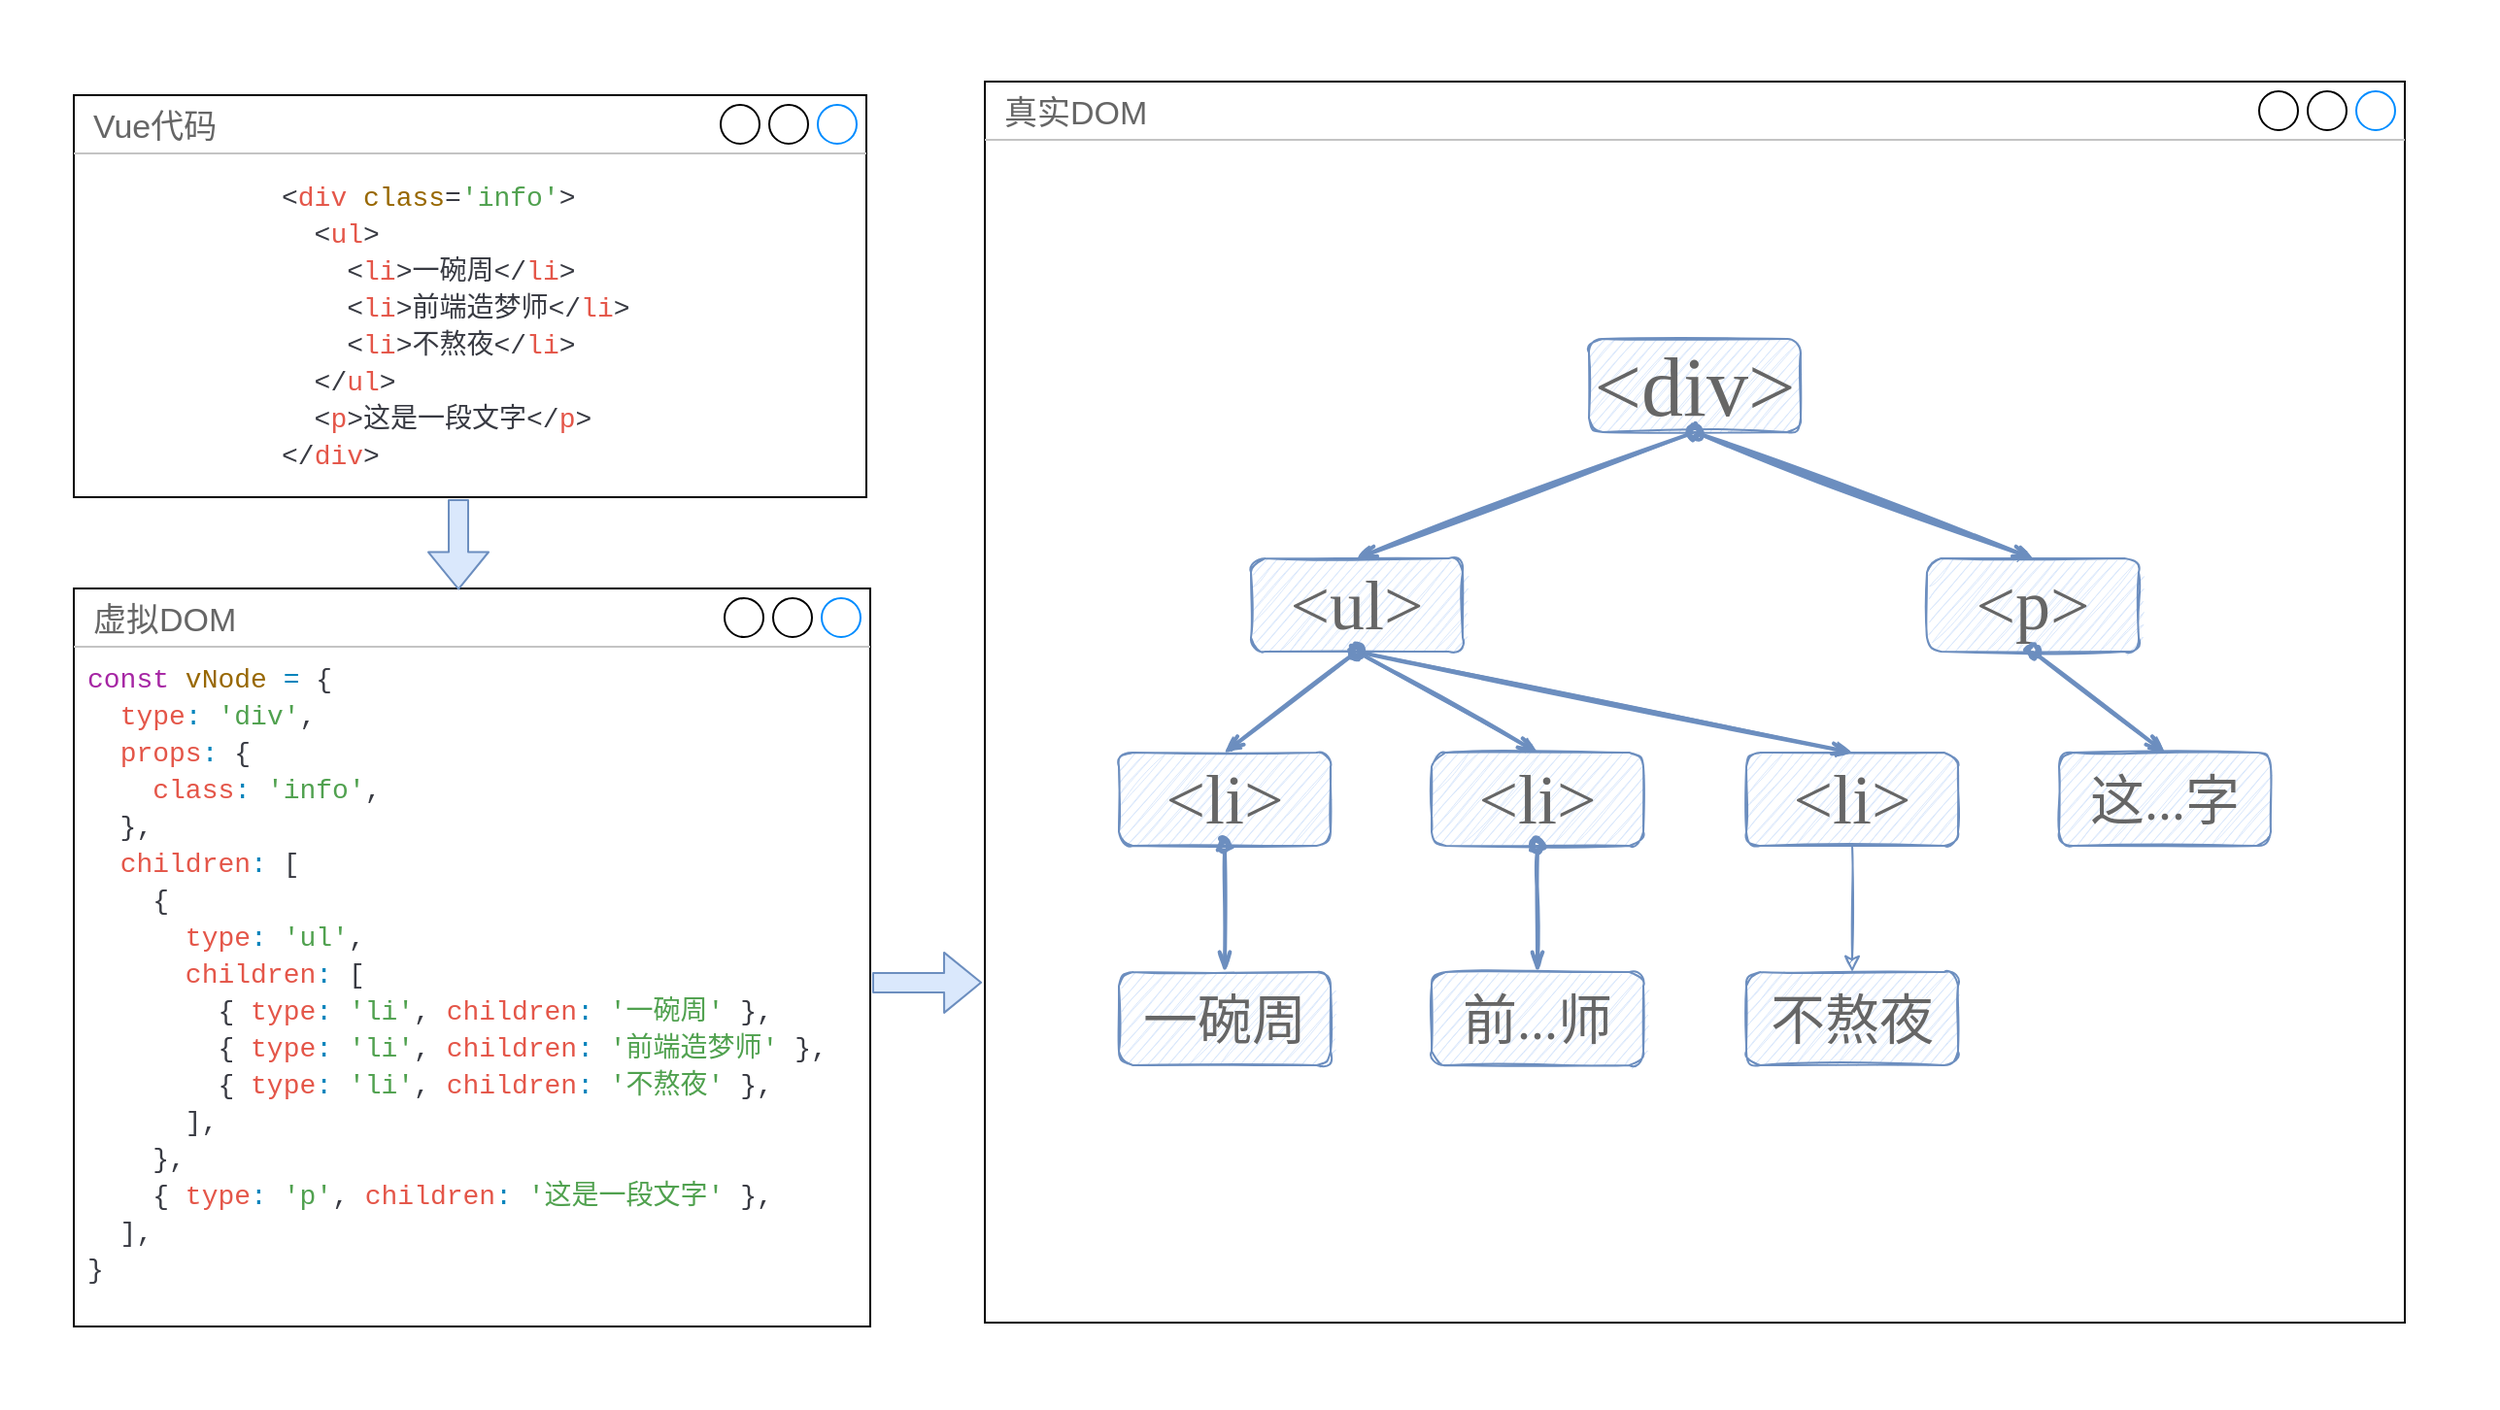 <mxfile version="13.6.2" type="device"><diagram id="9_mjaM7D_TWDp9LEJEIw" name="第 1 页"><mxGraphModel dx="1673" dy="1369" grid="0" gridSize="10" guides="1" tooltips="1" connect="1" arrows="1" fold="1" page="0" pageScale="1" pageWidth="827" pageHeight="1169" background="#FFFFFF" math="0" shadow="0"><root><mxCell id="0"/><mxCell id="1" parent="0"/><mxCell id="eARxtzLtSzh3lMB_NaP2-52" value="虚拟DOM" style="strokeWidth=1;shadow=0;dashed=0;align=center;html=1;shape=mxgraph.mockup.containers.window;align=left;verticalAlign=top;spacingLeft=8;strokeColor2=#008cff;strokeColor3=#c4c4c4;fontColor=#666666;mainText=;fontSize=17;labelBackgroundColor=none;sketch=0;fillColor=none;" vertex="1" parent="1"><mxGeometry x="299" y="299" width="410" height="380" as="geometry"/></mxCell><mxCell id="eARxtzLtSzh3lMB_NaP2-51" value="Vue代码" style="strokeWidth=1;shadow=0;dashed=0;align=center;html=1;shape=mxgraph.mockup.containers.window;align=left;verticalAlign=top;spacingLeft=8;strokeColor2=#008cff;strokeColor3=#c4c4c4;fontColor=#666666;mainText=;fontSize=17;labelBackgroundColor=none;sketch=0;fillColor=none;" vertex="1" parent="1"><mxGeometry x="299.0" y="45" width="408" height="207" as="geometry"/></mxCell><mxCell id="eARxtzLtSzh3lMB_NaP2-48" value="真实DOM" style="strokeWidth=1;shadow=0;dashed=0;align=center;html=1;shape=mxgraph.mockup.containers.window;align=left;verticalAlign=top;spacingLeft=8;strokeColor2=#008cff;strokeColor3=#c4c4c4;fontColor=#666666;mainText=;fontSize=17;labelBackgroundColor=none;fillColor=none;sketch=0;" vertex="1" parent="1"><mxGeometry x="768.0" y="38.0" width="731" height="639" as="geometry"/></mxCell><mxCell id="eARxtzLtSzh3lMB_NaP2-49" value="&lt;div style=&quot;color: rgb(56 , 58 , 66) ; font-family: &amp;#34;fira code&amp;#34; , &amp;#34;consolas&amp;#34; , &amp;#34;courier new&amp;#34; , monospace ; font-weight: normal ; font-size: 14px ; line-height: 19px&quot;&gt;&lt;div&gt;&lt;span style=&quot;color: rgb(56 , 58 , 66)&quot;&gt;&amp;lt;&lt;/span&gt;&lt;span style=&quot;color: rgb(228 , 86 , 73)&quot;&gt;div&lt;/span&gt;&lt;span style=&quot;color: rgb(56 , 58 , 66)&quot;&gt; &lt;/span&gt;&lt;span style=&quot;color: rgb(152 , 104 , 1)&quot;&gt;class&lt;/span&gt;&lt;span style=&quot;color: rgb(56 , 58 , 66)&quot;&gt;=&lt;/span&gt;&lt;span style=&quot;color: rgb(80 , 161 , 79)&quot;&gt;'info'&lt;/span&gt;&lt;span style=&quot;color: rgb(56 , 58 , 66)&quot;&gt;&amp;gt;&lt;/span&gt;&lt;/div&gt;&lt;div&gt;&lt;span style=&quot;color: #383a42&quot;&gt;&amp;nbsp; &amp;lt;&lt;/span&gt;&lt;span style=&quot;color: #e45649&quot;&gt;ul&lt;/span&gt;&lt;span style=&quot;color: #383a42&quot;&gt;&amp;gt;&lt;/span&gt;&lt;/div&gt;&lt;div&gt;&lt;span style=&quot;color: #383a42&quot;&gt;&amp;nbsp; &amp;nbsp; &amp;lt;&lt;/span&gt;&lt;span style=&quot;color: #e45649&quot;&gt;li&lt;/span&gt;&lt;span style=&quot;color: #383a42&quot;&gt;&amp;gt;一碗周&amp;lt;/&lt;/span&gt;&lt;span style=&quot;color: #e45649&quot;&gt;li&lt;/span&gt;&lt;span style=&quot;color: #383a42&quot;&gt;&amp;gt;&lt;/span&gt;&lt;/div&gt;&lt;div&gt;&lt;span style=&quot;color: #383a42&quot;&gt;&amp;nbsp; &amp;nbsp; &amp;lt;&lt;/span&gt;&lt;span style=&quot;color: #e45649&quot;&gt;li&lt;/span&gt;&lt;span style=&quot;color: #383a42&quot;&gt;&amp;gt;前端造梦师&amp;lt;/&lt;/span&gt;&lt;span style=&quot;color: #e45649&quot;&gt;li&lt;/span&gt;&lt;span style=&quot;color: #383a42&quot;&gt;&amp;gt;&lt;/span&gt;&lt;/div&gt;&lt;div&gt;&lt;span style=&quot;color: #383a42&quot;&gt;&amp;nbsp; &amp;nbsp; &amp;lt;&lt;/span&gt;&lt;span style=&quot;color: #e45649&quot;&gt;li&lt;/span&gt;&lt;span style=&quot;color: #383a42&quot;&gt;&amp;gt;不熬夜&amp;lt;/&lt;/span&gt;&lt;span style=&quot;color: #e45649&quot;&gt;li&lt;/span&gt;&lt;span style=&quot;color: #383a42&quot;&gt;&amp;gt;&lt;/span&gt;&lt;/div&gt;&lt;div&gt;&lt;span style=&quot;color: #383a42&quot;&gt;&amp;nbsp; &amp;lt;/&lt;/span&gt;&lt;span style=&quot;color: #e45649&quot;&gt;ul&lt;/span&gt;&lt;span style=&quot;color: #383a42&quot;&gt;&amp;gt;&lt;/span&gt;&lt;/div&gt;&lt;div&gt;&lt;span style=&quot;color: #383a42&quot;&gt;&amp;nbsp; &amp;lt;&lt;/span&gt;&lt;span style=&quot;color: #e45649&quot;&gt;p&lt;/span&gt;&lt;span style=&quot;color: #383a42&quot;&gt;&amp;gt;这是一段文字&amp;lt;/&lt;/span&gt;&lt;span style=&quot;color: #e45649&quot;&gt;p&lt;/span&gt;&lt;span style=&quot;color: #383a42&quot;&gt;&amp;gt;&lt;/span&gt;&lt;/div&gt;&lt;div&gt;&lt;span style=&quot;color: rgb(56 , 58 , 66)&quot;&gt;&amp;lt;/&lt;/span&gt;&lt;span style=&quot;color: rgb(228 , 86 , 73)&quot;&gt;div&lt;/span&gt;&lt;span style=&quot;color: rgb(56 , 58 , 66)&quot;&gt;&amp;gt;&lt;/span&gt;&lt;/div&gt;&lt;/div&gt;" style="text;whiteSpace=wrap;html=1;fontColor=#666666;" vertex="1" parent="1"><mxGeometry x="403.5" y="81.996" width="199" height="166" as="geometry"/></mxCell><mxCell id="eARxtzLtSzh3lMB_NaP2-50" value="&lt;div style=&quot;color: rgb(56 , 58 , 66) ; font-family: &amp;#34;fira code&amp;#34; , &amp;#34;consolas&amp;#34; , &amp;#34;courier new&amp;#34; , monospace ; font-weight: normal ; font-size: 14px ; line-height: 19px&quot;&gt;&lt;div&gt;&lt;span style=&quot;color: rgb(166 , 38 , 164)&quot;&gt;const&lt;/span&gt;&lt;span style=&quot;color: rgb(56 , 58 , 66)&quot;&gt; &lt;/span&gt;&lt;span style=&quot;color: rgb(152 , 104 , 1)&quot;&gt;vNode&lt;/span&gt;&lt;span style=&quot;color: rgb(56 , 58 , 66)&quot;&gt; &lt;/span&gt;&lt;span style=&quot;color: rgb(1 , 132 , 188)&quot;&gt;=&lt;/span&gt;&lt;span style=&quot;color: rgb(56 , 58 , 66)&quot;&gt; {&lt;/span&gt;&lt;/div&gt;&lt;div&gt;&lt;span style=&quot;color: #383a42&quot;&gt;&amp;nbsp; &lt;/span&gt;&lt;span style=&quot;color: #e45649&quot;&gt;type&lt;/span&gt;&lt;span style=&quot;color: #0184bc&quot;&gt;:&lt;/span&gt;&lt;span style=&quot;color: #383a42&quot;&gt; &lt;/span&gt;&lt;span style=&quot;color: #50a14f&quot;&gt;'div'&lt;/span&gt;&lt;span style=&quot;color: #383a42&quot;&gt;,&lt;/span&gt;&lt;/div&gt;&lt;div&gt;&lt;span style=&quot;color: #383a42&quot;&gt;&amp;nbsp; &lt;/span&gt;&lt;span style=&quot;color: #e45649&quot;&gt;props&lt;/span&gt;&lt;span style=&quot;color: #0184bc&quot;&gt;:&lt;/span&gt;&lt;span style=&quot;color: #383a42&quot;&gt; {&lt;/span&gt;&lt;/div&gt;&lt;div&gt;&lt;span style=&quot;color: #383a42&quot;&gt;&amp;nbsp; &amp;nbsp; &lt;/span&gt;&lt;span style=&quot;color: #e45649&quot;&gt;class&lt;/span&gt;&lt;span style=&quot;color: #0184bc&quot;&gt;:&lt;/span&gt;&lt;span style=&quot;color: #383a42&quot;&gt; &lt;/span&gt;&lt;span style=&quot;color: #50a14f&quot;&gt;'info'&lt;/span&gt;&lt;span style=&quot;color: #383a42&quot;&gt;,&lt;/span&gt;&lt;/div&gt;&lt;div&gt;&lt;span style=&quot;color: #383a42&quot;&gt;&amp;nbsp; },&lt;/span&gt;&lt;/div&gt;&lt;div&gt;&lt;span style=&quot;color: #383a42&quot;&gt;&amp;nbsp; &lt;/span&gt;&lt;span style=&quot;color: #e45649&quot;&gt;children&lt;/span&gt;&lt;span style=&quot;color: #0184bc&quot;&gt;:&lt;/span&gt;&lt;span style=&quot;color: #383a42&quot;&gt; [&lt;/span&gt;&lt;/div&gt;&lt;div&gt;&lt;span style=&quot;color: #383a42&quot;&gt;&amp;nbsp; &amp;nbsp; {&lt;/span&gt;&lt;/div&gt;&lt;div&gt;&lt;span style=&quot;color: #383a42&quot;&gt;&amp;nbsp; &amp;nbsp; &amp;nbsp; &lt;/span&gt;&lt;span style=&quot;color: #e45649&quot;&gt;type&lt;/span&gt;&lt;span style=&quot;color: #0184bc&quot;&gt;:&lt;/span&gt;&lt;span style=&quot;color: #383a42&quot;&gt; &lt;/span&gt;&lt;span style=&quot;color: #50a14f&quot;&gt;'ul'&lt;/span&gt;&lt;span style=&quot;color: #383a42&quot;&gt;,&lt;/span&gt;&lt;/div&gt;&lt;div&gt;&lt;span style=&quot;color: #383a42&quot;&gt;&amp;nbsp; &amp;nbsp; &amp;nbsp; &lt;/span&gt;&lt;span style=&quot;color: #e45649&quot;&gt;children&lt;/span&gt;&lt;span style=&quot;color: #0184bc&quot;&gt;:&lt;/span&gt;&lt;span style=&quot;color: #383a42&quot;&gt; [&lt;/span&gt;&lt;/div&gt;&lt;div&gt;&lt;span style=&quot;color: #383a42&quot;&gt;&amp;nbsp; &amp;nbsp; &amp;nbsp; &amp;nbsp; { &lt;/span&gt;&lt;span style=&quot;color: #e45649&quot;&gt;type&lt;/span&gt;&lt;span style=&quot;color: #0184bc&quot;&gt;:&lt;/span&gt;&lt;span style=&quot;color: #383a42&quot;&gt; &lt;/span&gt;&lt;span style=&quot;color: #50a14f&quot;&gt;'li'&lt;/span&gt;&lt;span style=&quot;color: #383a42&quot;&gt;, &lt;/span&gt;&lt;span style=&quot;color: #e45649&quot;&gt;children&lt;/span&gt;&lt;span style=&quot;color: #0184bc&quot;&gt;:&lt;/span&gt;&lt;span style=&quot;color: #383a42&quot;&gt; &lt;/span&gt;&lt;span style=&quot;color: #50a14f&quot;&gt;'一碗周'&lt;/span&gt;&lt;span style=&quot;color: #383a42&quot;&gt; },&lt;/span&gt;&lt;/div&gt;&lt;div&gt;&lt;span style=&quot;color: #383a42&quot;&gt;&amp;nbsp; &amp;nbsp; &amp;nbsp; &amp;nbsp; { &lt;/span&gt;&lt;span style=&quot;color: #e45649&quot;&gt;type&lt;/span&gt;&lt;span style=&quot;color: #0184bc&quot;&gt;:&lt;/span&gt;&lt;span style=&quot;color: #383a42&quot;&gt; &lt;/span&gt;&lt;span style=&quot;color: #50a14f&quot;&gt;'li'&lt;/span&gt;&lt;span style=&quot;color: #383a42&quot;&gt;, &lt;/span&gt;&lt;span style=&quot;color: #e45649&quot;&gt;children&lt;/span&gt;&lt;span style=&quot;color: #0184bc&quot;&gt;:&lt;/span&gt;&lt;span style=&quot;color: #383a42&quot;&gt; &lt;/span&gt;&lt;span style=&quot;color: #50a14f&quot;&gt;'前端造梦师'&lt;/span&gt;&lt;span style=&quot;color: #383a42&quot;&gt; },&lt;/span&gt;&lt;/div&gt;&lt;div&gt;&lt;span style=&quot;color: #383a42&quot;&gt;&amp;nbsp; &amp;nbsp; &amp;nbsp; &amp;nbsp; { &lt;/span&gt;&lt;span style=&quot;color: #e45649&quot;&gt;type&lt;/span&gt;&lt;span style=&quot;color: #0184bc&quot;&gt;:&lt;/span&gt;&lt;span style=&quot;color: #383a42&quot;&gt; &lt;/span&gt;&lt;span style=&quot;color: #50a14f&quot;&gt;'li'&lt;/span&gt;&lt;span style=&quot;color: #383a42&quot;&gt;, &lt;/span&gt;&lt;span style=&quot;color: #e45649&quot;&gt;children&lt;/span&gt;&lt;span style=&quot;color: #0184bc&quot;&gt;:&lt;/span&gt;&lt;span style=&quot;color: #383a42&quot;&gt; &lt;/span&gt;&lt;span style=&quot;color: #50a14f&quot;&gt;'不熬夜'&lt;/span&gt;&lt;span style=&quot;color: #383a42&quot;&gt; },&lt;/span&gt;&lt;/div&gt;&lt;div&gt;&lt;span style=&quot;color: #383a42&quot;&gt;&amp;nbsp; &amp;nbsp; &amp;nbsp; ],&lt;/span&gt;&lt;/div&gt;&lt;div&gt;&lt;span style=&quot;color: #383a42&quot;&gt;&amp;nbsp; &amp;nbsp; },&lt;/span&gt;&lt;/div&gt;&lt;div&gt;&lt;span style=&quot;color: #383a42&quot;&gt;&amp;nbsp; &amp;nbsp; { &lt;/span&gt;&lt;span style=&quot;color: #e45649&quot;&gt;type&lt;/span&gt;&lt;span style=&quot;color: #0184bc&quot;&gt;:&lt;/span&gt;&lt;span style=&quot;color: #383a42&quot;&gt; &lt;/span&gt;&lt;span style=&quot;color: #50a14f&quot;&gt;'p'&lt;/span&gt;&lt;span style=&quot;color: #383a42&quot;&gt;, &lt;/span&gt;&lt;span style=&quot;color: #e45649&quot;&gt;children&lt;/span&gt;&lt;span style=&quot;color: #0184bc&quot;&gt;:&lt;/span&gt;&lt;span style=&quot;color: #383a42&quot;&gt; &lt;/span&gt;&lt;span style=&quot;color: #50a14f&quot;&gt;'这是一段文字'&lt;/span&gt;&lt;span style=&quot;color: #383a42&quot;&gt; },&lt;/span&gt;&lt;/div&gt;&lt;div&gt;&lt;span style=&quot;color: #383a42&quot;&gt;&amp;nbsp; ],&lt;/span&gt;&lt;/div&gt;&lt;div&gt;&lt;span style=&quot;color: rgb(56 , 58 , 66)&quot;&gt;}&lt;/span&gt;&lt;/div&gt;&lt;/div&gt;" style="text;whiteSpace=wrap;html=1;fontColor=#666666;" vertex="1" parent="1"><mxGeometry x="303.5" y="330.003" width="401" height="337" as="geometry"/></mxCell><mxCell id="eARxtzLtSzh3lMB_NaP2-53" value="" style="group" vertex="1" connectable="0" parent="1"><mxGeometry x="837.0" y="170.5" width="593" height="374" as="geometry"/></mxCell><mxCell id="10" value="&lt;font style=&quot;font-size: 43px;&quot;&gt;&amp;lt;div&amp;gt;&lt;/font&gt;" style="rounded=1;whiteSpace=wrap;html=1;strokeColor=#6c8ebf;fillColor=#dae8fc;sketch=1;fontFamily=华文行楷;fontSize=43;fontColor=#666666;" parent="eARxtzLtSzh3lMB_NaP2-53" vertex="1"><mxGeometry x="242" width="109" height="48" as="geometry"/></mxCell><mxCell id="11" value="&lt;font style=&quot;font-size: 36px;&quot;&gt;&amp;lt;ul&amp;gt;&lt;/font&gt;" style="rounded=1;whiteSpace=wrap;html=1;strokeColor=#6c8ebf;fillColor=#dae8fc;sketch=1;fontFamily=华文行楷;fontSize=36;fontColor=#666666;" parent="eARxtzLtSzh3lMB_NaP2-53" vertex="1"><mxGeometry x="68" y="113" width="109" height="48" as="geometry"/></mxCell><mxCell id="23" style="edgeStyle=none;html=1;exitX=0.5;exitY=1;exitDx=0;exitDy=0;entryX=0.5;entryY=0;entryDx=0;entryDy=0;fontSize=28;sketch=1;fillColor=#dae8fc;strokeColor=#6c8ebf;fontFamily=华文行楷;fontColor=#666666;" parent="eARxtzLtSzh3lMB_NaP2-53" source="10" target="11" edge="1"><mxGeometry relative="1" as="geometry"/></mxCell><mxCell id="12" value="&lt;font style=&quot;font-size: 36px;&quot;&gt;&amp;lt;p&amp;gt;&lt;/font&gt;" style="rounded=1;whiteSpace=wrap;html=1;strokeColor=#6c8ebf;fillColor=#dae8fc;sketch=1;fontFamily=华文行楷;fontSize=36;fontColor=#666666;" parent="eARxtzLtSzh3lMB_NaP2-53" vertex="1"><mxGeometry x="416" y="113" width="109" height="48" as="geometry"/></mxCell><mxCell id="24" style="edgeStyle=none;html=1;exitX=0.5;exitY=1;exitDx=0;exitDy=0;entryX=0.5;entryY=0;entryDx=0;entryDy=0;fontSize=28;sketch=1;fillColor=#dae8fc;strokeColor=#6c8ebf;fontFamily=华文行楷;fontColor=#666666;" parent="eARxtzLtSzh3lMB_NaP2-53" source="10" target="12" edge="1"><mxGeometry relative="1" as="geometry"/></mxCell><mxCell id="14" value="&lt;font style=&quot;font-size: 36px;&quot;&gt;&amp;lt;li&amp;gt;&lt;/font&gt;" style="rounded=1;whiteSpace=wrap;html=1;strokeColor=#6c8ebf;fillColor=#dae8fc;sketch=1;fontFamily=华文行楷;fontSize=36;fontColor=#666666;" parent="eARxtzLtSzh3lMB_NaP2-53" vertex="1"><mxGeometry x="161" y="213" width="109" height="48" as="geometry"/></mxCell><mxCell id="26" style="edgeStyle=none;html=1;exitX=0.5;exitY=1;exitDx=0;exitDy=0;entryX=0.5;entryY=0;entryDx=0;entryDy=0;fontSize=28;sketch=1;fillColor=#dae8fc;strokeColor=#6c8ebf;fontFamily=华文行楷;fontColor=#666666;" parent="eARxtzLtSzh3lMB_NaP2-53" source="11" target="14" edge="1"><mxGeometry relative="1" as="geometry"/></mxCell><mxCell id="15" value="&lt;font style=&quot;font-size: 28px;&quot;&gt;这...字&lt;/font&gt;" style="rounded=1;whiteSpace=wrap;html=1;strokeColor=#6c8ebf;fillColor=#dae8fc;sketch=1;fontFamily=华文行楷;fontSize=28;fontColor=#666666;" parent="eARxtzLtSzh3lMB_NaP2-53" vertex="1"><mxGeometry x="484" y="213" width="109" height="48" as="geometry"/></mxCell><mxCell id="28" style="edgeStyle=none;html=1;exitX=0.5;exitY=1;exitDx=0;exitDy=0;entryX=0.5;entryY=0;entryDx=0;entryDy=0;fontSize=28;sketch=1;fillColor=#dae8fc;strokeColor=#6c8ebf;fontFamily=华文行楷;fontColor=#666666;" parent="eARxtzLtSzh3lMB_NaP2-53" source="12" target="15" edge="1"><mxGeometry relative="1" as="geometry"/></mxCell><mxCell id="16" value="&lt;font style=&quot;font-size: 36px;&quot;&gt;&amp;lt;li&amp;gt;&lt;/font&gt;" style="rounded=1;whiteSpace=wrap;html=1;strokeColor=#6c8ebf;fillColor=#dae8fc;sketch=1;fontFamily=华文行楷;fontSize=36;fontColor=#666666;" parent="eARxtzLtSzh3lMB_NaP2-53" vertex="1"><mxGeometry y="213" width="109" height="48" as="geometry"/></mxCell><mxCell id="25" style="edgeStyle=none;html=1;exitX=0.5;exitY=1;exitDx=0;exitDy=0;entryX=0.5;entryY=0;entryDx=0;entryDy=0;fontSize=28;sketch=1;fillColor=#dae8fc;strokeColor=#6c8ebf;fontFamily=华文行楷;fontColor=#666666;" parent="eARxtzLtSzh3lMB_NaP2-53" source="11" target="16" edge="1"><mxGeometry relative="1" as="geometry"/></mxCell><mxCell id="17" value="&lt;font style=&quot;font-size: 36px;&quot;&gt;&amp;lt;li&amp;gt;&lt;/font&gt;" style="rounded=1;whiteSpace=wrap;html=1;strokeColor=#6c8ebf;fillColor=#dae8fc;sketch=1;fontFamily=华文行楷;fontSize=36;fontColor=#666666;" parent="eARxtzLtSzh3lMB_NaP2-53" vertex="1"><mxGeometry x="323" y="213" width="109" height="48" as="geometry"/></mxCell><mxCell id="27" style="edgeStyle=none;html=1;exitX=0.5;exitY=1;exitDx=0;exitDy=0;entryX=0.5;entryY=0;entryDx=0;entryDy=0;fontSize=28;sketch=1;fillColor=#dae8fc;strokeColor=#6c8ebf;fontFamily=华文行楷;fontColor=#666666;" parent="eARxtzLtSzh3lMB_NaP2-53" source="11" target="17" edge="1"><mxGeometry relative="1" as="geometry"/></mxCell><mxCell id="19" value="&lt;font style=&quot;font-size: 28px;&quot;&gt;不熬夜&lt;/font&gt;" style="rounded=1;whiteSpace=wrap;html=1;strokeColor=#6c8ebf;fillColor=#dae8fc;sketch=1;fontFamily=华文行楷;fontSize=28;fontColor=#666666;" parent="eARxtzLtSzh3lMB_NaP2-53" vertex="1"><mxGeometry x="323" y="326" width="109" height="48" as="geometry"/></mxCell><mxCell id="31" style="edgeStyle=none;html=1;exitX=0.5;exitY=1;exitDx=0;exitDy=0;entryX=0.5;entryY=0;entryDx=0;entryDy=0;fontSize=28;sketch=1;fillColor=#dae8fc;strokeColor=#6c8ebf;fontFamily=华文行楷;fontColor=#666666;" parent="eARxtzLtSzh3lMB_NaP2-53" source="17" target="19" edge="1"><mxGeometry relative="1" as="geometry"/></mxCell><mxCell id="20" value="&lt;font style=&quot;font-size: 28px;&quot;&gt;前...师&lt;/font&gt;" style="rounded=1;whiteSpace=wrap;html=1;strokeColor=#6c8ebf;fillColor=#dae8fc;sketch=1;fontFamily=华文行楷;fontSize=28;fontColor=#666666;" parent="eARxtzLtSzh3lMB_NaP2-53" vertex="1"><mxGeometry x="161" y="326" width="109" height="48" as="geometry"/></mxCell><mxCell id="30" style="edgeStyle=none;html=1;exitX=0.5;exitY=1;exitDx=0;exitDy=0;entryX=0.5;entryY=0;entryDx=0;entryDy=0;fontSize=28;sketch=1;strokeWidth=2;endArrow=openThin;endFill=0;startArrow=oval;startFill=1;fillColor=#dae8fc;strokeColor=#6c8ebf;fontFamily=华文行楷;fontColor=#666666;" parent="eARxtzLtSzh3lMB_NaP2-53" source="14" target="20" edge="1"><mxGeometry relative="1" as="geometry"/></mxCell><mxCell id="21" value="&lt;font style=&quot;font-size: 28px;&quot;&gt;一碗周&lt;/font&gt;" style="rounded=1;whiteSpace=wrap;html=1;strokeColor=#6c8ebf;fillColor=#dae8fc;sketch=1;fontFamily=华文行楷;fontSize=28;fontColor=#666666;" parent="eARxtzLtSzh3lMB_NaP2-53" vertex="1"><mxGeometry y="326" width="109" height="48" as="geometry"/></mxCell><mxCell id="29" style="edgeStyle=none;html=1;exitX=0.5;exitY=1;exitDx=0;exitDy=0;entryX=0.5;entryY=0;entryDx=0;entryDy=0;fontSize=28;sketch=1;strokeWidth=2;endArrow=openThin;endFill=0;startArrow=oval;startFill=1;fillColor=#dae8fc;strokeColor=#6c8ebf;fontFamily=华文行楷;fontColor=#666666;" parent="eARxtzLtSzh3lMB_NaP2-53" source="16" target="21" edge="1"><mxGeometry relative="1" as="geometry"/></mxCell><mxCell id="35" style="edgeStyle=none;html=1;exitX=0.5;exitY=1;exitDx=0;exitDy=0;entryX=0.5;entryY=0;entryDx=0;entryDy=0;fontSize=28;sketch=1;fillColor=#dae8fc;strokeColor=#6c8ebf;fontFamily=华文行楷;fontColor=#666666;" parent="eARxtzLtSzh3lMB_NaP2-53" edge="1"><mxGeometry relative="1" as="geometry"><mxPoint x="296.5" y="48.0" as="sourcePoint"/><mxPoint x="470.5" y="113.0" as="targetPoint"/></mxGeometry></mxCell><mxCell id="36" style="edgeStyle=none;html=1;exitX=0.5;exitY=1;exitDx=0;exitDy=0;entryX=0.5;entryY=0;entryDx=0;entryDy=0;fontSize=28;sketch=1;strokeWidth=2;endArrow=openThin;endFill=0;startArrow=oval;startFill=1;fillColor=#dae8fc;strokeColor=#6c8ebf;fontFamily=华文行楷;fontColor=#666666;" parent="eARxtzLtSzh3lMB_NaP2-53" edge="1"><mxGeometry relative="1" as="geometry"><mxPoint x="296.5" y="48.0" as="sourcePoint"/><mxPoint x="470.5" y="113.0" as="targetPoint"/></mxGeometry></mxCell><mxCell id="37" style="edgeStyle=none;html=1;exitX=0.5;exitY=1;exitDx=0;exitDy=0;entryX=0.5;entryY=0;entryDx=0;entryDy=0;fontSize=28;sketch=1;strokeWidth=2;endArrow=openThin;endFill=0;startArrow=oval;startFill=1;fillColor=#dae8fc;strokeColor=#6c8ebf;fontFamily=华文行楷;fontColor=#666666;" parent="eARxtzLtSzh3lMB_NaP2-53" edge="1"><mxGeometry relative="1" as="geometry"><mxPoint x="296.5" y="48.0" as="sourcePoint"/><mxPoint x="122.5" y="113.0" as="targetPoint"/></mxGeometry></mxCell><mxCell id="38" style="edgeStyle=none;html=1;exitX=0.5;exitY=1;exitDx=0;exitDy=0;entryX=0.5;entryY=0;entryDx=0;entryDy=0;fontSize=28;sketch=1;strokeWidth=2;endArrow=openThin;endFill=0;startArrow=oval;startFill=1;fillColor=#dae8fc;strokeColor=#6c8ebf;fontFamily=华文行楷;fontColor=#666666;" parent="eARxtzLtSzh3lMB_NaP2-53" edge="1"><mxGeometry relative="1" as="geometry"><mxPoint x="122.5" y="161.0" as="sourcePoint"/><mxPoint x="54.5" y="213.0" as="targetPoint"/></mxGeometry></mxCell><mxCell id="39" style="edgeStyle=none;html=1;exitX=0.5;exitY=1;exitDx=0;exitDy=0;entryX=0.5;entryY=0;entryDx=0;entryDy=0;fontSize=28;sketch=1;strokeWidth=2;endArrow=openThin;endFill=0;startArrow=oval;startFill=1;fillColor=#dae8fc;strokeColor=#6c8ebf;fontFamily=华文行楷;fontColor=#666666;" parent="eARxtzLtSzh3lMB_NaP2-53" edge="1"><mxGeometry relative="1" as="geometry"><mxPoint x="122.5" y="161.0" as="sourcePoint"/><mxPoint x="215.5" y="213.0" as="targetPoint"/></mxGeometry></mxCell><mxCell id="40" style="edgeStyle=none;html=1;exitX=0.5;exitY=1;exitDx=0;exitDy=0;entryX=0.5;entryY=0;entryDx=0;entryDy=0;fontSize=28;sketch=1;strokeWidth=2;endArrow=openThin;endFill=0;startArrow=oval;startFill=1;fillColor=#dae8fc;strokeColor=#6c8ebf;fontFamily=华文行楷;fontColor=#666666;" parent="eARxtzLtSzh3lMB_NaP2-53" edge="1"><mxGeometry relative="1" as="geometry"><mxPoint x="122.5" y="161.0" as="sourcePoint"/><mxPoint x="377.5" y="213.0" as="targetPoint"/></mxGeometry></mxCell><mxCell id="41" style="edgeStyle=none;html=1;exitX=0.5;exitY=1;exitDx=0;exitDy=0;entryX=0.5;entryY=0;entryDx=0;entryDy=0;fontSize=28;sketch=1;strokeWidth=2;endArrow=openThin;endFill=0;startArrow=oval;startFill=1;fillColor=#dae8fc;strokeColor=#6c8ebf;fontFamily=华文行楷;fontColor=#666666;" parent="eARxtzLtSzh3lMB_NaP2-53" edge="1"><mxGeometry relative="1" as="geometry"><mxPoint x="470.5" y="161.0" as="sourcePoint"/><mxPoint x="538.5" y="213.0" as="targetPoint"/></mxGeometry></mxCell><mxCell id="eARxtzLtSzh3lMB_NaP2-55" value="" style="shape=flexArrow;endArrow=classic;html=1;fontColor=#666666;entryX=0.483;entryY=0.002;entryDx=0;entryDy=0;entryPerimeter=0;fillColor=#dae8fc;strokeColor=#6c8ebf;" edge="1" parent="1" target="eARxtzLtSzh3lMB_NaP2-52"><mxGeometry width="50" height="50" relative="1" as="geometry"><mxPoint x="497" y="253" as="sourcePoint"/><mxPoint x="636" y="459" as="targetPoint"/></mxGeometry></mxCell><mxCell id="eARxtzLtSzh3lMB_NaP2-56" value="" style="shape=flexArrow;endArrow=classic;html=1;fontColor=#666666;entryX=-0.002;entryY=0.726;entryDx=0;entryDy=0;entryPerimeter=0;fillColor=#dae8fc;strokeColor=#6c8ebf;" edge="1" parent="1" target="eARxtzLtSzh3lMB_NaP2-48"><mxGeometry width="50" height="50" relative="1" as="geometry"><mxPoint x="710" y="502" as="sourcePoint"/><mxPoint x="636" y="459" as="targetPoint"/></mxGeometry></mxCell><mxCell id="eARxtzLtSzh3lMB_NaP2-57" value="" style="rounded=0;whiteSpace=wrap;html=1;sketch=0;fillColor=none;fontColor=#666666;strokeColor=none;" vertex="1" parent="1"><mxGeometry x="261" y="-4" width="1286" height="725" as="geometry"/></mxCell></root></mxGraphModel></diagram></mxfile>